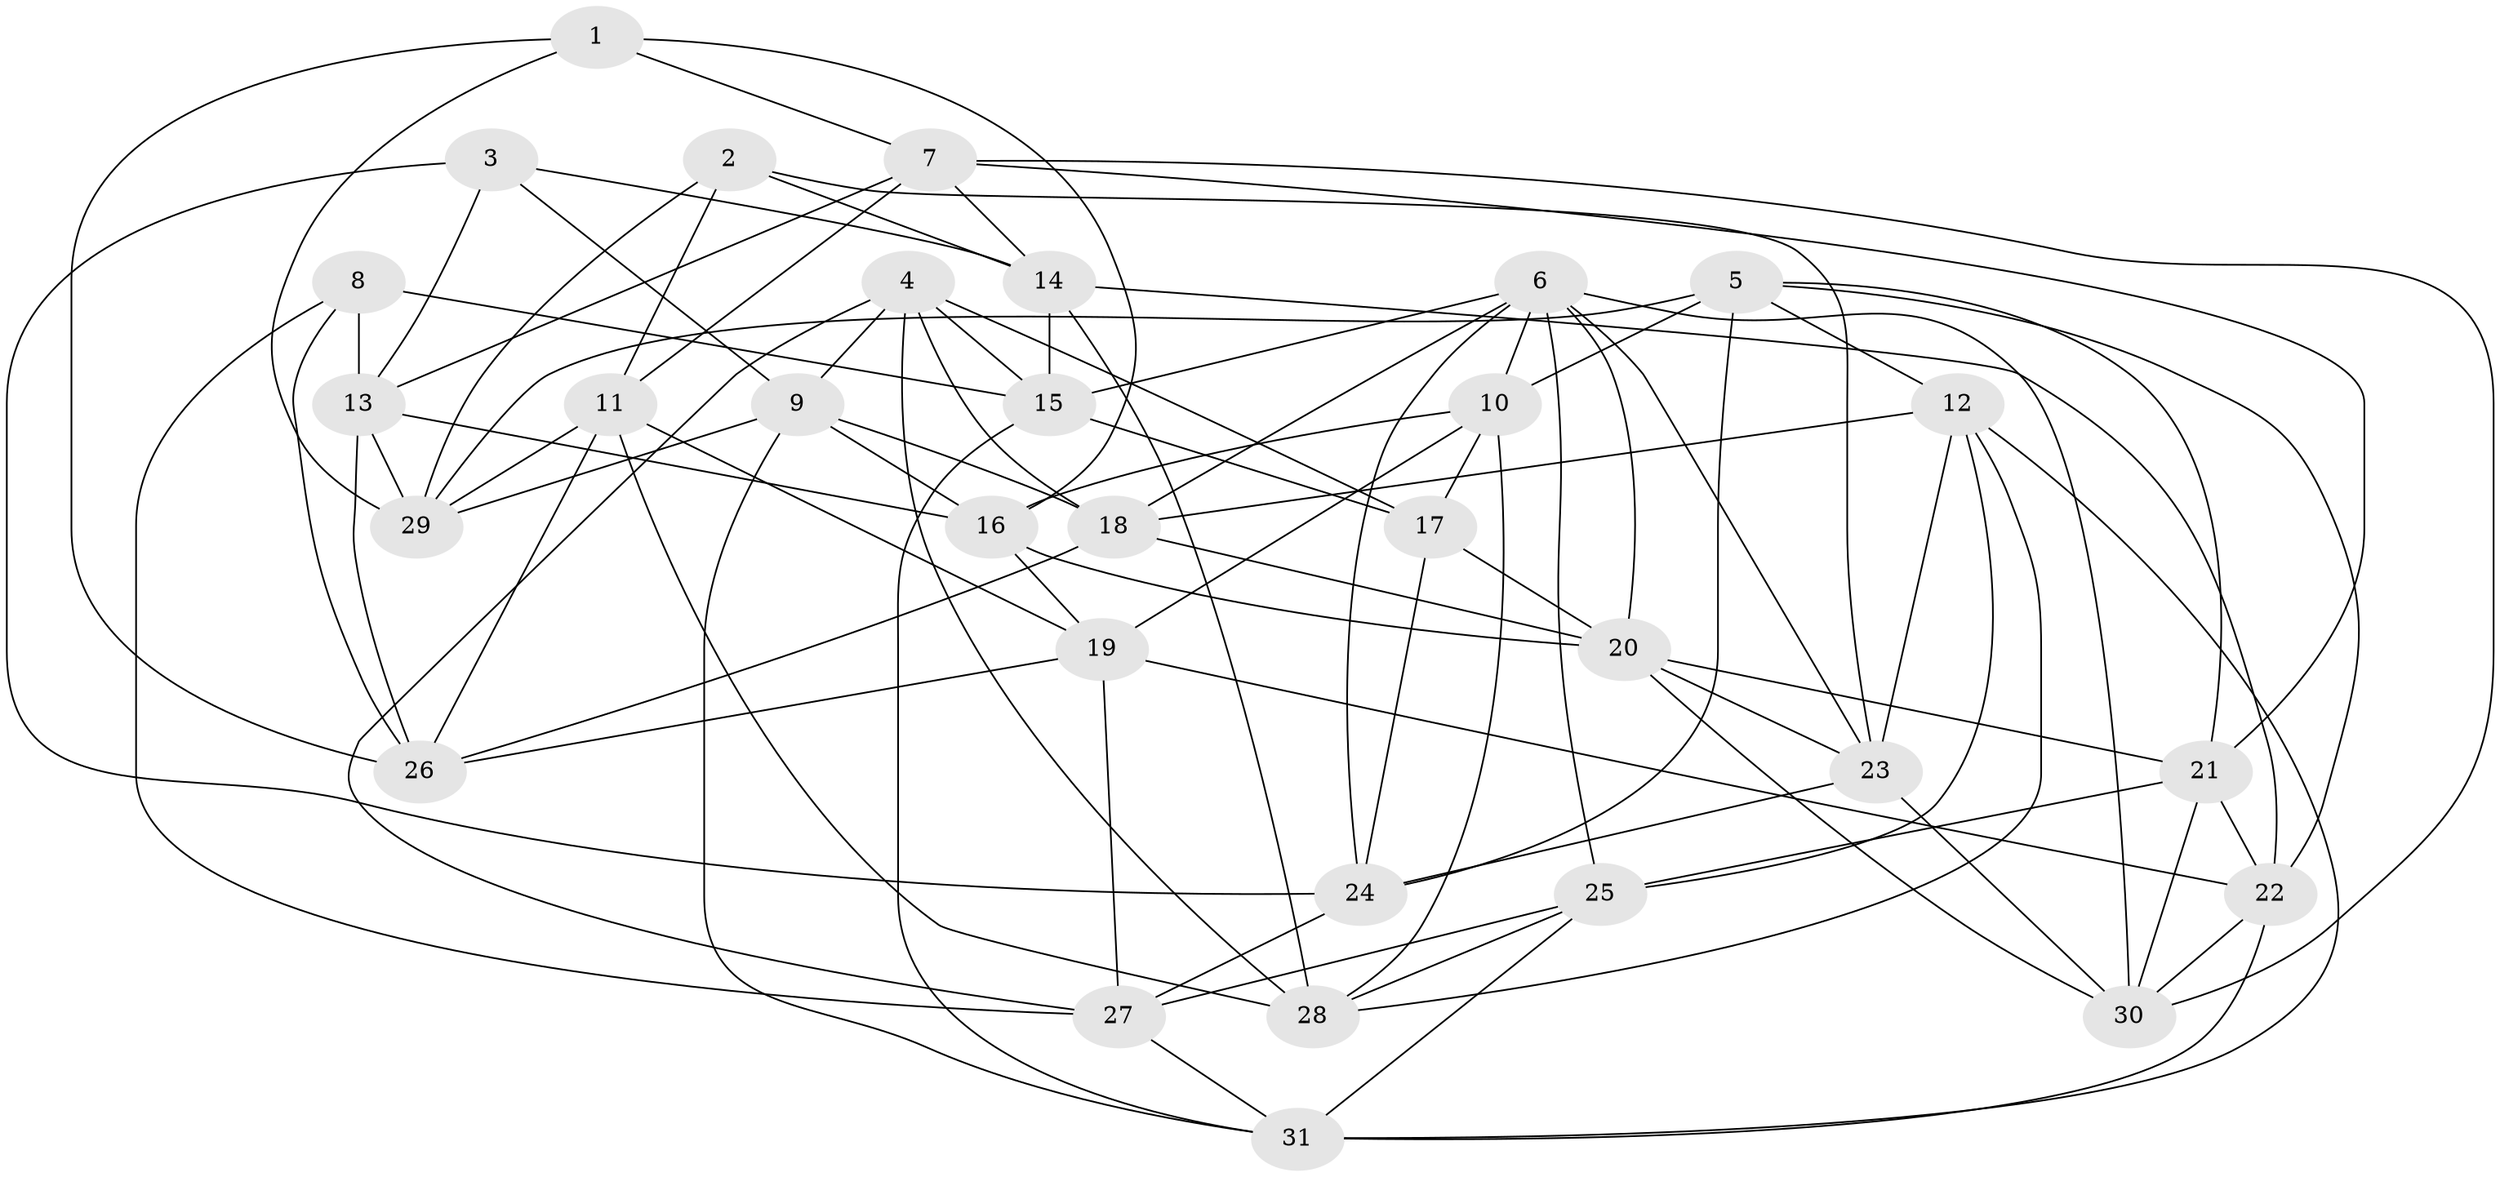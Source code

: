 // original degree distribution, {4: 1.0}
// Generated by graph-tools (version 1.1) at 2025/50/03/09/25 03:50:48]
// undirected, 31 vertices, 90 edges
graph export_dot {
graph [start="1"]
  node [color=gray90,style=filled];
  1;
  2;
  3;
  4;
  5;
  6;
  7;
  8;
  9;
  10;
  11;
  12;
  13;
  14;
  15;
  16;
  17;
  18;
  19;
  20;
  21;
  22;
  23;
  24;
  25;
  26;
  27;
  28;
  29;
  30;
  31;
  1 -- 7 [weight=1.0];
  1 -- 16 [weight=1.0];
  1 -- 26 [weight=1.0];
  1 -- 29 [weight=1.0];
  2 -- 11 [weight=1.0];
  2 -- 14 [weight=1.0];
  2 -- 23 [weight=1.0];
  2 -- 29 [weight=1.0];
  3 -- 9 [weight=1.0];
  3 -- 13 [weight=1.0];
  3 -- 14 [weight=1.0];
  3 -- 24 [weight=1.0];
  4 -- 9 [weight=1.0];
  4 -- 15 [weight=1.0];
  4 -- 17 [weight=1.0];
  4 -- 18 [weight=1.0];
  4 -- 27 [weight=1.0];
  4 -- 28 [weight=1.0];
  5 -- 10 [weight=1.0];
  5 -- 12 [weight=1.0];
  5 -- 21 [weight=1.0];
  5 -- 22 [weight=1.0];
  5 -- 24 [weight=1.0];
  5 -- 29 [weight=1.0];
  6 -- 10 [weight=1.0];
  6 -- 15 [weight=1.0];
  6 -- 18 [weight=1.0];
  6 -- 20 [weight=1.0];
  6 -- 23 [weight=1.0];
  6 -- 24 [weight=1.0];
  6 -- 25 [weight=1.0];
  6 -- 30 [weight=1.0];
  7 -- 11 [weight=1.0];
  7 -- 13 [weight=1.0];
  7 -- 14 [weight=1.0];
  7 -- 21 [weight=1.0];
  7 -- 30 [weight=1.0];
  8 -- 13 [weight=1.0];
  8 -- 15 [weight=1.0];
  8 -- 26 [weight=1.0];
  8 -- 27 [weight=1.0];
  9 -- 16 [weight=1.0];
  9 -- 18 [weight=1.0];
  9 -- 29 [weight=1.0];
  9 -- 31 [weight=1.0];
  10 -- 16 [weight=1.0];
  10 -- 17 [weight=1.0];
  10 -- 19 [weight=1.0];
  10 -- 28 [weight=1.0];
  11 -- 19 [weight=1.0];
  11 -- 26 [weight=1.0];
  11 -- 28 [weight=1.0];
  11 -- 29 [weight=1.0];
  12 -- 18 [weight=1.0];
  12 -- 23 [weight=1.0];
  12 -- 25 [weight=1.0];
  12 -- 28 [weight=1.0];
  12 -- 31 [weight=1.0];
  13 -- 16 [weight=1.0];
  13 -- 26 [weight=1.0];
  13 -- 29 [weight=1.0];
  14 -- 15 [weight=1.0];
  14 -- 22 [weight=1.0];
  14 -- 28 [weight=1.0];
  15 -- 17 [weight=1.0];
  15 -- 31 [weight=1.0];
  16 -- 19 [weight=1.0];
  16 -- 20 [weight=1.0];
  17 -- 20 [weight=2.0];
  17 -- 24 [weight=1.0];
  18 -- 20 [weight=1.0];
  18 -- 26 [weight=1.0];
  19 -- 22 [weight=1.0];
  19 -- 26 [weight=1.0];
  19 -- 27 [weight=1.0];
  20 -- 21 [weight=1.0];
  20 -- 23 [weight=1.0];
  20 -- 30 [weight=1.0];
  21 -- 22 [weight=1.0];
  21 -- 25 [weight=1.0];
  21 -- 30 [weight=1.0];
  22 -- 30 [weight=1.0];
  22 -- 31 [weight=1.0];
  23 -- 24 [weight=1.0];
  23 -- 30 [weight=1.0];
  24 -- 27 [weight=1.0];
  25 -- 27 [weight=1.0];
  25 -- 28 [weight=1.0];
  25 -- 31 [weight=1.0];
  27 -- 31 [weight=1.0];
}
